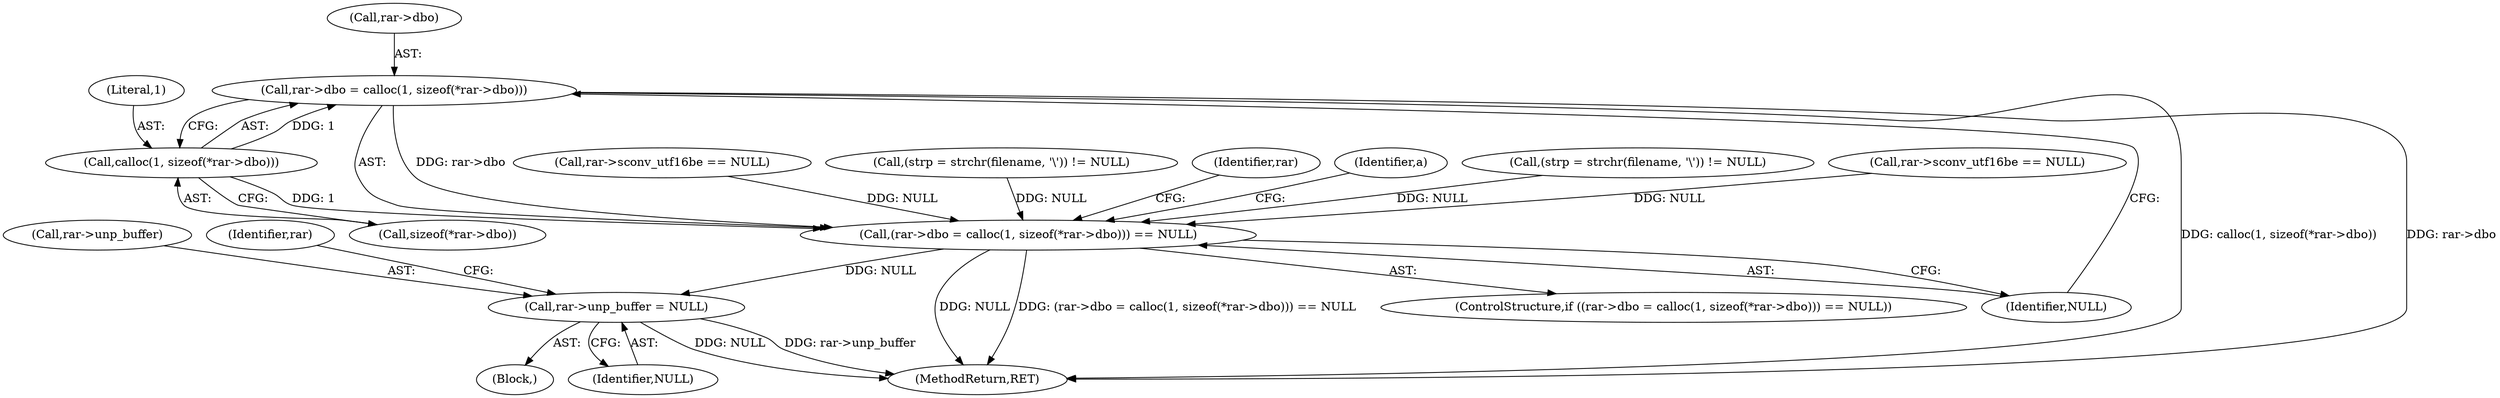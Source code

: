 digraph "0_libarchive_bfcfe6f04ed20db2504db8a254d1f40a1d84eb28_0@API" {
"1001290" [label="(Call,rar->dbo = calloc(1, sizeof(*rar->dbo)))"];
"1001294" [label="(Call,calloc(1, sizeof(*rar->dbo)))"];
"1001289" [label="(Call,(rar->dbo = calloc(1, sizeof(*rar->dbo))) == NULL)"];
"1001595" [label="(Call,rar->unp_buffer = NULL)"];
"1000121" [label="(Block,)"];
"1001291" [label="(Call,rar->dbo)"];
"1001290" [label="(Call,rar->dbo = calloc(1, sizeof(*rar->dbo)))"];
"1001294" [label="(Call,calloc(1, sizeof(*rar->dbo)))"];
"1000953" [label="(Call,rar->sconv_utf16be == NULL)"];
"1001296" [label="(Call,sizeof(*rar->dbo))"];
"1001288" [label="(ControlStructure,if ((rar->dbo = calloc(1, sizeof(*rar->dbo))) == NULL))"];
"1001064" [label="(Call,(strp = strchr(filename, '\\')) != NULL)"];
"1001301" [label="(Identifier,NULL)"];
"1001316" [label="(Identifier,rar)"];
"1001596" [label="(Call,rar->unp_buffer)"];
"1001306" [label="(Identifier,a)"];
"1001754" [label="(MethodReturn,RET)"];
"1001044" [label="(Call,(strp = strchr(filename, '\\')) != NULL)"];
"1001289" [label="(Call,(rar->dbo = calloc(1, sizeof(*rar->dbo))) == NULL)"];
"1000971" [label="(Call,rar->sconv_utf16be == NULL)"];
"1001595" [label="(Call,rar->unp_buffer = NULL)"];
"1001295" [label="(Literal,1)"];
"1001602" [label="(Identifier,rar)"];
"1001599" [label="(Identifier,NULL)"];
"1001290" -> "1001289"  [label="AST: "];
"1001290" -> "1001294"  [label="CFG: "];
"1001291" -> "1001290"  [label="AST: "];
"1001294" -> "1001290"  [label="AST: "];
"1001301" -> "1001290"  [label="CFG: "];
"1001290" -> "1001754"  [label="DDG: calloc(1, sizeof(*rar->dbo))"];
"1001290" -> "1001754"  [label="DDG: rar->dbo"];
"1001290" -> "1001289"  [label="DDG: rar->dbo"];
"1001294" -> "1001290"  [label="DDG: 1"];
"1001294" -> "1001296"  [label="CFG: "];
"1001295" -> "1001294"  [label="AST: "];
"1001296" -> "1001294"  [label="AST: "];
"1001294" -> "1001289"  [label="DDG: 1"];
"1001289" -> "1001288"  [label="AST: "];
"1001289" -> "1001301"  [label="CFG: "];
"1001301" -> "1001289"  [label="AST: "];
"1001306" -> "1001289"  [label="CFG: "];
"1001316" -> "1001289"  [label="CFG: "];
"1001289" -> "1001754"  [label="DDG: NULL"];
"1001289" -> "1001754"  [label="DDG: (rar->dbo = calloc(1, sizeof(*rar->dbo))) == NULL"];
"1001044" -> "1001289"  [label="DDG: NULL"];
"1000953" -> "1001289"  [label="DDG: NULL"];
"1000971" -> "1001289"  [label="DDG: NULL"];
"1001064" -> "1001289"  [label="DDG: NULL"];
"1001289" -> "1001595"  [label="DDG: NULL"];
"1001595" -> "1000121"  [label="AST: "];
"1001595" -> "1001599"  [label="CFG: "];
"1001596" -> "1001595"  [label="AST: "];
"1001599" -> "1001595"  [label="AST: "];
"1001602" -> "1001595"  [label="CFG: "];
"1001595" -> "1001754"  [label="DDG: NULL"];
"1001595" -> "1001754"  [label="DDG: rar->unp_buffer"];
}
